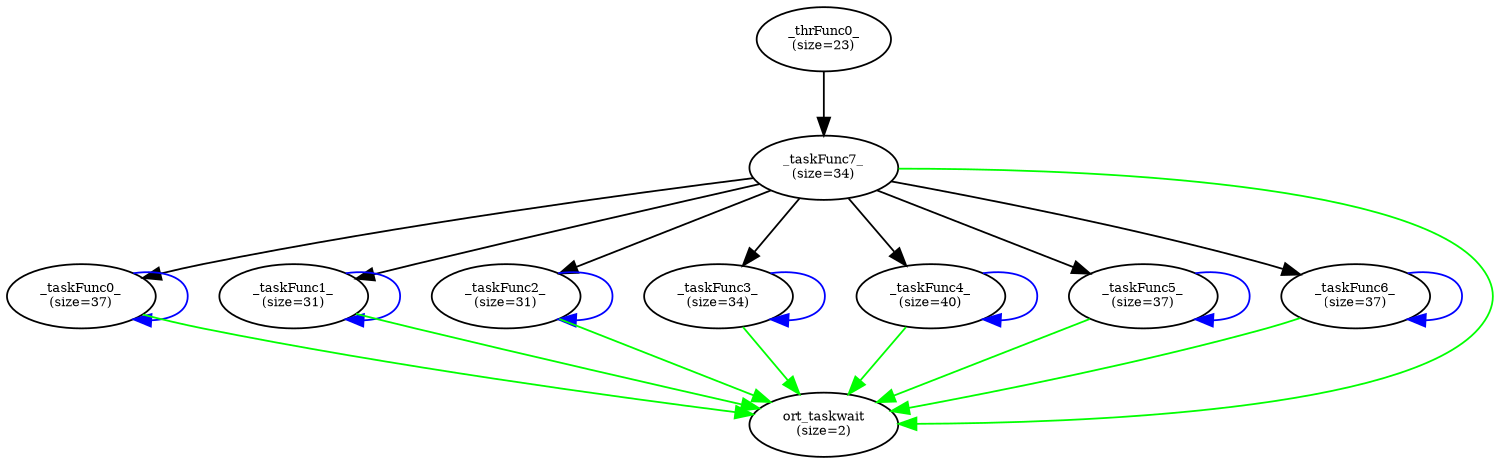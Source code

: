 digraph  {
center=1;
rankdir=TB;
rotate=0;
size="10,8";
0 [fontsize=7, label="_thrFunc0_\n(size=23)"];
2 [fontsize=7, label="_taskFunc7_\n(size=34)"];
8 [fontsize=7, label="_taskFunc0_\n(size=37)"];
9 [fontsize=7, label="_taskFunc1_\n(size=31)"];
10 [fontsize=7, label="_taskFunc2_\n(size=31)"];
11 [fontsize=7, label="_taskFunc3_\n(size=34)"];
12 [fontsize=7, label="_taskFunc4_\n(size=40)"];
13 [fontsize=7, label="_taskFunc5_\n(size=37)"];
14 [fontsize=7, label="_taskFunc6_\n(size=37)"];
15 [fontsize=7, label="ort_taskwait\n(size=2)"];
0 -> 2  [key=0];
2 -> 8  [key=0];
2 -> 9  [key=0];
2 -> 10  [key=0];
2 -> 11  [key=0];
2 -> 12  [key=0];
2 -> 13  [key=0];
2 -> 14  [key=0];
2 -> 15  [color=green, key=0];
8 -> 8  [color=blue, key=0];
8 -> 15  [color=green, key=0];
9 -> 9  [color=blue, key=0];
9 -> 15  [color=green, key=0];
10 -> 10  [color=blue, key=0];
10 -> 15  [color=green, key=0];
11 -> 11  [color=blue, key=0];
11 -> 15  [color=green, key=0];
12 -> 12  [color=blue, key=0];
12 -> 15  [color=green, key=0];
13 -> 13  [color=blue, key=0];
13 -> 15  [color=green, key=0];
14 -> 14  [color=blue, key=0];
14 -> 15  [color=green, key=0];
}

